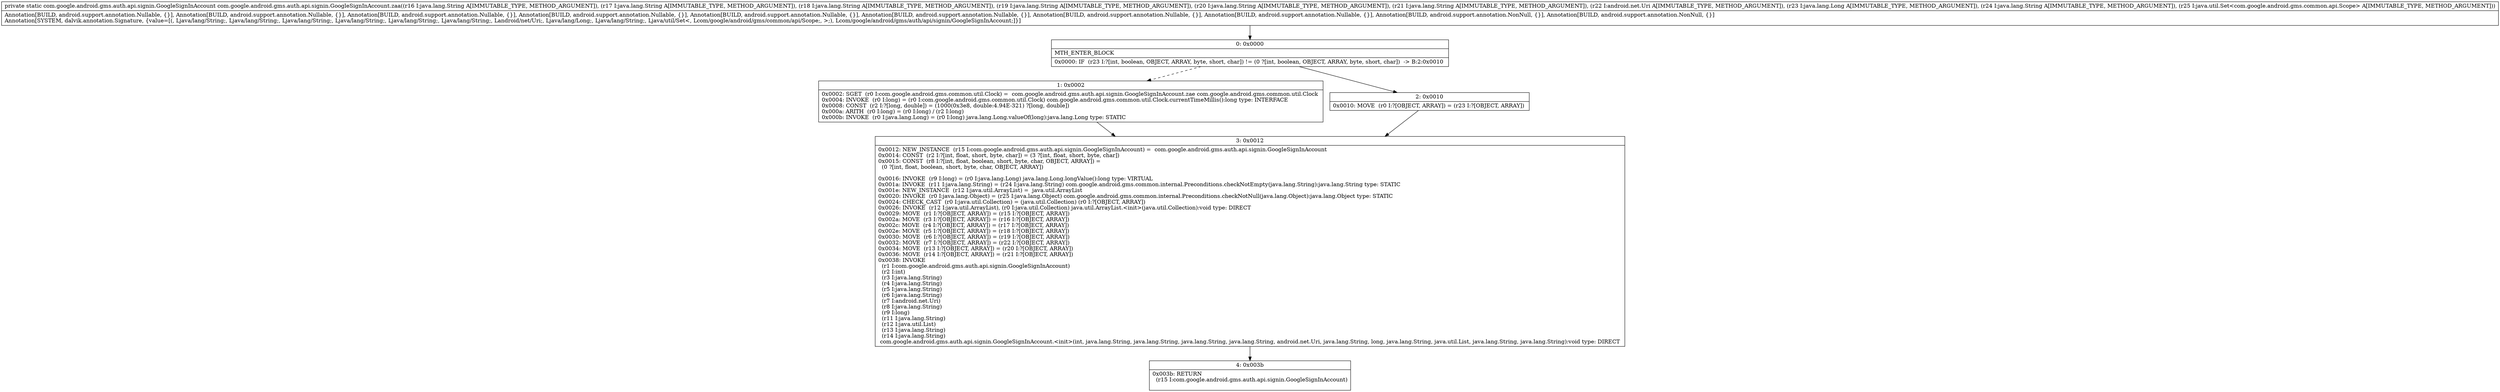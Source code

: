 digraph "CFG forcom.google.android.gms.auth.api.signin.GoogleSignInAccount.zaa(Ljava\/lang\/String;Ljava\/lang\/String;Ljava\/lang\/String;Ljava\/lang\/String;Ljava\/lang\/String;Ljava\/lang\/String;Landroid\/net\/Uri;Ljava\/lang\/Long;Ljava\/lang\/String;Ljava\/util\/Set;)Lcom\/google\/android\/gms\/auth\/api\/signin\/GoogleSignInAccount;" {
Node_0 [shape=record,label="{0\:\ 0x0000|MTH_ENTER_BLOCK\l|0x0000: IF  (r23 I:?[int, boolean, OBJECT, ARRAY, byte, short, char]) != (0 ?[int, boolean, OBJECT, ARRAY, byte, short, char])  \-\> B:2:0x0010 \l}"];
Node_1 [shape=record,label="{1\:\ 0x0002|0x0002: SGET  (r0 I:com.google.android.gms.common.util.Clock) =  com.google.android.gms.auth.api.signin.GoogleSignInAccount.zae com.google.android.gms.common.util.Clock \l0x0004: INVOKE  (r0 I:long) = (r0 I:com.google.android.gms.common.util.Clock) com.google.android.gms.common.util.Clock.currentTimeMillis():long type: INTERFACE \l0x0008: CONST  (r2 I:?[long, double]) = (1000(0x3e8, double:4.94E\-321) ?[long, double]) \l0x000a: ARITH  (r0 I:long) = (r0 I:long) \/ (r2 I:long) \l0x000b: INVOKE  (r0 I:java.lang.Long) = (r0 I:long) java.lang.Long.valueOf(long):java.lang.Long type: STATIC \l}"];
Node_2 [shape=record,label="{2\:\ 0x0010|0x0010: MOVE  (r0 I:?[OBJECT, ARRAY]) = (r23 I:?[OBJECT, ARRAY]) \l}"];
Node_3 [shape=record,label="{3\:\ 0x0012|0x0012: NEW_INSTANCE  (r15 I:com.google.android.gms.auth.api.signin.GoogleSignInAccount) =  com.google.android.gms.auth.api.signin.GoogleSignInAccount \l0x0014: CONST  (r2 I:?[int, float, short, byte, char]) = (3 ?[int, float, short, byte, char]) \l0x0015: CONST  (r8 I:?[int, float, boolean, short, byte, char, OBJECT, ARRAY]) = \l  (0 ?[int, float, boolean, short, byte, char, OBJECT, ARRAY])\l \l0x0016: INVOKE  (r9 I:long) = (r0 I:java.lang.Long) java.lang.Long.longValue():long type: VIRTUAL \l0x001a: INVOKE  (r11 I:java.lang.String) = (r24 I:java.lang.String) com.google.android.gms.common.internal.Preconditions.checkNotEmpty(java.lang.String):java.lang.String type: STATIC \l0x001e: NEW_INSTANCE  (r12 I:java.util.ArrayList) =  java.util.ArrayList \l0x0020: INVOKE  (r0 I:java.lang.Object) = (r25 I:java.lang.Object) com.google.android.gms.common.internal.Preconditions.checkNotNull(java.lang.Object):java.lang.Object type: STATIC \l0x0024: CHECK_CAST  (r0 I:java.util.Collection) = (java.util.Collection) (r0 I:?[OBJECT, ARRAY]) \l0x0026: INVOKE  (r12 I:java.util.ArrayList), (r0 I:java.util.Collection) java.util.ArrayList.\<init\>(java.util.Collection):void type: DIRECT \l0x0029: MOVE  (r1 I:?[OBJECT, ARRAY]) = (r15 I:?[OBJECT, ARRAY]) \l0x002a: MOVE  (r3 I:?[OBJECT, ARRAY]) = (r16 I:?[OBJECT, ARRAY]) \l0x002c: MOVE  (r4 I:?[OBJECT, ARRAY]) = (r17 I:?[OBJECT, ARRAY]) \l0x002e: MOVE  (r5 I:?[OBJECT, ARRAY]) = (r18 I:?[OBJECT, ARRAY]) \l0x0030: MOVE  (r6 I:?[OBJECT, ARRAY]) = (r19 I:?[OBJECT, ARRAY]) \l0x0032: MOVE  (r7 I:?[OBJECT, ARRAY]) = (r22 I:?[OBJECT, ARRAY]) \l0x0034: MOVE  (r13 I:?[OBJECT, ARRAY]) = (r20 I:?[OBJECT, ARRAY]) \l0x0036: MOVE  (r14 I:?[OBJECT, ARRAY]) = (r21 I:?[OBJECT, ARRAY]) \l0x0038: INVOKE  \l  (r1 I:com.google.android.gms.auth.api.signin.GoogleSignInAccount)\l  (r2 I:int)\l  (r3 I:java.lang.String)\l  (r4 I:java.lang.String)\l  (r5 I:java.lang.String)\l  (r6 I:java.lang.String)\l  (r7 I:android.net.Uri)\l  (r8 I:java.lang.String)\l  (r9 I:long)\l  (r11 I:java.lang.String)\l  (r12 I:java.util.List)\l  (r13 I:java.lang.String)\l  (r14 I:java.lang.String)\l com.google.android.gms.auth.api.signin.GoogleSignInAccount.\<init\>(int, java.lang.String, java.lang.String, java.lang.String, java.lang.String, android.net.Uri, java.lang.String, long, java.lang.String, java.util.List, java.lang.String, java.lang.String):void type: DIRECT \l}"];
Node_4 [shape=record,label="{4\:\ 0x003b|0x003b: RETURN  \l  (r15 I:com.google.android.gms.auth.api.signin.GoogleSignInAccount)\l \l}"];
MethodNode[shape=record,label="{private static com.google.android.gms.auth.api.signin.GoogleSignInAccount com.google.android.gms.auth.api.signin.GoogleSignInAccount.zaa((r16 I:java.lang.String A[IMMUTABLE_TYPE, METHOD_ARGUMENT]), (r17 I:java.lang.String A[IMMUTABLE_TYPE, METHOD_ARGUMENT]), (r18 I:java.lang.String A[IMMUTABLE_TYPE, METHOD_ARGUMENT]), (r19 I:java.lang.String A[IMMUTABLE_TYPE, METHOD_ARGUMENT]), (r20 I:java.lang.String A[IMMUTABLE_TYPE, METHOD_ARGUMENT]), (r21 I:java.lang.String A[IMMUTABLE_TYPE, METHOD_ARGUMENT]), (r22 I:android.net.Uri A[IMMUTABLE_TYPE, METHOD_ARGUMENT]), (r23 I:java.lang.Long A[IMMUTABLE_TYPE, METHOD_ARGUMENT]), (r24 I:java.lang.String A[IMMUTABLE_TYPE, METHOD_ARGUMENT]), (r25 I:java.util.Set\<com.google.android.gms.common.api.Scope\> A[IMMUTABLE_TYPE, METHOD_ARGUMENT]))  | Annotation[BUILD, android.support.annotation.Nullable, \{\}], Annotation[BUILD, android.support.annotation.Nullable, \{\}], Annotation[BUILD, android.support.annotation.Nullable, \{\}], Annotation[BUILD, android.support.annotation.Nullable, \{\}], Annotation[BUILD, android.support.annotation.Nullable, \{\}], Annotation[BUILD, android.support.annotation.Nullable, \{\}], Annotation[BUILD, android.support.annotation.Nullable, \{\}], Annotation[BUILD, android.support.annotation.Nullable, \{\}], Annotation[BUILD, android.support.annotation.NonNull, \{\}], Annotation[BUILD, android.support.annotation.NonNull, \{\}]\lAnnotation[SYSTEM, dalvik.annotation.Signature, \{value=[(, Ljava\/lang\/String;, Ljava\/lang\/String;, Ljava\/lang\/String;, Ljava\/lang\/String;, Ljava\/lang\/String;, Ljava\/lang\/String;, Landroid\/net\/Uri;, Ljava\/lang\/Long;, Ljava\/lang\/String;, Ljava\/util\/Set\<, Lcom\/google\/android\/gms\/common\/api\/Scope;, \>;), Lcom\/google\/android\/gms\/auth\/api\/signin\/GoogleSignInAccount;]\}]\l}"];
MethodNode -> Node_0;
Node_0 -> Node_1[style=dashed];
Node_0 -> Node_2;
Node_1 -> Node_3;
Node_2 -> Node_3;
Node_3 -> Node_4;
}

